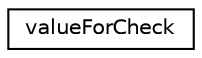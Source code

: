 digraph "Graphical Class Hierarchy"
{
 // LATEX_PDF_SIZE
  edge [fontname="Helvetica",fontsize="10",labelfontname="Helvetica",labelfontsize="10"];
  node [fontname="Helvetica",fontsize="10",shape=record];
  rankdir="LR";
  Node0 [label="valueForCheck",height=0.2,width=0.4,color="black", fillcolor="white", style="filled",URL="$classvalueForCheck.html",tooltip="Содержит информацию о переменной или функции, которые были инициализированы"];
}
